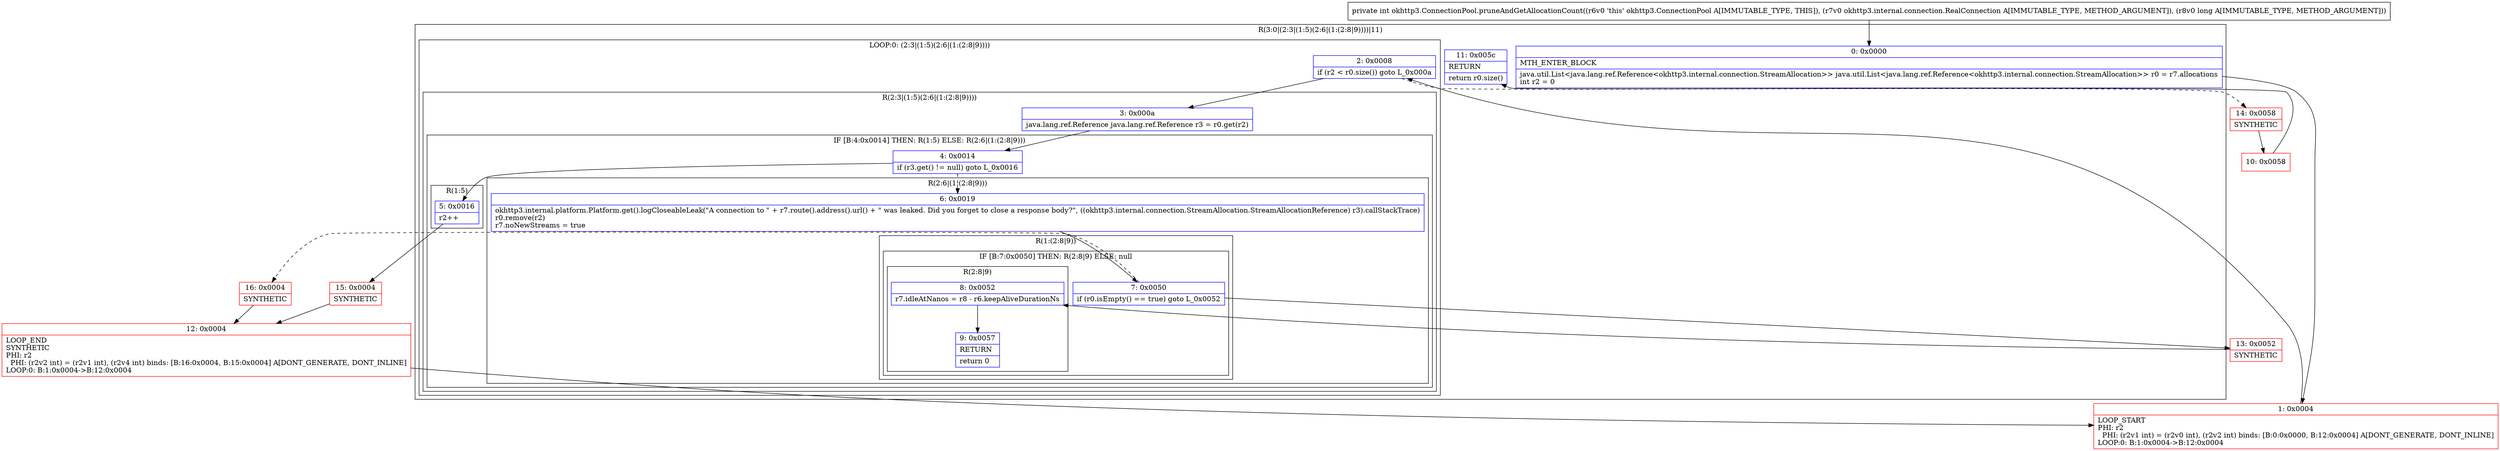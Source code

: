 digraph "CFG forokhttp3.ConnectionPool.pruneAndGetAllocationCount(Lokhttp3\/internal\/connection\/RealConnection;J)I" {
subgraph cluster_Region_134783219 {
label = "R(3:0|(2:3|(1:5)(2:6|(1:(2:8|9))))|11)";
node [shape=record,color=blue];
Node_0 [shape=record,label="{0\:\ 0x0000|MTH_ENTER_BLOCK\l|java.util.List\<java.lang.ref.Reference\<okhttp3.internal.connection.StreamAllocation\>\> java.util.List\<java.lang.ref.Reference\<okhttp3.internal.connection.StreamAllocation\>\> r0 = r7.allocations\lint r2 = 0\l}"];
subgraph cluster_LoopRegion_1501955811 {
label = "LOOP:0: (2:3|(1:5)(2:6|(1:(2:8|9))))";
node [shape=record,color=blue];
Node_2 [shape=record,label="{2\:\ 0x0008|if (r2 \< r0.size()) goto L_0x000a\l}"];
subgraph cluster_Region_288704834 {
label = "R(2:3|(1:5)(2:6|(1:(2:8|9))))";
node [shape=record,color=blue];
Node_3 [shape=record,label="{3\:\ 0x000a|java.lang.ref.Reference java.lang.ref.Reference r3 = r0.get(r2)\l}"];
subgraph cluster_IfRegion_1796795081 {
label = "IF [B:4:0x0014] THEN: R(1:5) ELSE: R(2:6|(1:(2:8|9)))";
node [shape=record,color=blue];
Node_4 [shape=record,label="{4\:\ 0x0014|if (r3.get() != null) goto L_0x0016\l}"];
subgraph cluster_Region_1356650185 {
label = "R(1:5)";
node [shape=record,color=blue];
Node_5 [shape=record,label="{5\:\ 0x0016|r2++\l}"];
}
subgraph cluster_Region_1950766919 {
label = "R(2:6|(1:(2:8|9)))";
node [shape=record,color=blue];
Node_6 [shape=record,label="{6\:\ 0x0019|okhttp3.internal.platform.Platform.get().logCloseableLeak(\"A connection to \" + r7.route().address().url() + \" was leaked. Did you forget to close a response body?\", ((okhttp3.internal.connection.StreamAllocation.StreamAllocationReference) r3).callStackTrace)\lr0.remove(r2)\lr7.noNewStreams = true\l}"];
subgraph cluster_Region_1170754266 {
label = "R(1:(2:8|9))";
node [shape=record,color=blue];
subgraph cluster_IfRegion_964984324 {
label = "IF [B:7:0x0050] THEN: R(2:8|9) ELSE: null";
node [shape=record,color=blue];
Node_7 [shape=record,label="{7\:\ 0x0050|if (r0.isEmpty() == true) goto L_0x0052\l}"];
subgraph cluster_Region_822549328 {
label = "R(2:8|9)";
node [shape=record,color=blue];
Node_8 [shape=record,label="{8\:\ 0x0052|r7.idleAtNanos = r8 \- r6.keepAliveDurationNs\l}"];
Node_9 [shape=record,label="{9\:\ 0x0057|RETURN\l|return 0\l}"];
}
}
}
}
}
}
}
Node_11 [shape=record,label="{11\:\ 0x005c|RETURN\l|return r0.size()\l}"];
}
Node_1 [shape=record,color=red,label="{1\:\ 0x0004|LOOP_START\lPHI: r2 \l  PHI: (r2v1 int) = (r2v0 int), (r2v2 int) binds: [B:0:0x0000, B:12:0x0004] A[DONT_GENERATE, DONT_INLINE]\lLOOP:0: B:1:0x0004\-\>B:12:0x0004\l}"];
Node_10 [shape=record,color=red,label="{10\:\ 0x0058}"];
Node_12 [shape=record,color=red,label="{12\:\ 0x0004|LOOP_END\lSYNTHETIC\lPHI: r2 \l  PHI: (r2v2 int) = (r2v1 int), (r2v4 int) binds: [B:16:0x0004, B:15:0x0004] A[DONT_GENERATE, DONT_INLINE]\lLOOP:0: B:1:0x0004\-\>B:12:0x0004\l}"];
Node_13 [shape=record,color=red,label="{13\:\ 0x0052|SYNTHETIC\l}"];
Node_14 [shape=record,color=red,label="{14\:\ 0x0058|SYNTHETIC\l}"];
Node_15 [shape=record,color=red,label="{15\:\ 0x0004|SYNTHETIC\l}"];
Node_16 [shape=record,color=red,label="{16\:\ 0x0004|SYNTHETIC\l}"];
MethodNode[shape=record,label="{private int okhttp3.ConnectionPool.pruneAndGetAllocationCount((r6v0 'this' okhttp3.ConnectionPool A[IMMUTABLE_TYPE, THIS]), (r7v0 okhttp3.internal.connection.RealConnection A[IMMUTABLE_TYPE, METHOD_ARGUMENT]), (r8v0 long A[IMMUTABLE_TYPE, METHOD_ARGUMENT])) }"];
MethodNode -> Node_0;
Node_0 -> Node_1;
Node_2 -> Node_3;
Node_2 -> Node_14[style=dashed];
Node_3 -> Node_4;
Node_4 -> Node_5;
Node_4 -> Node_6[style=dashed];
Node_5 -> Node_15;
Node_6 -> Node_7;
Node_7 -> Node_13;
Node_7 -> Node_16[style=dashed];
Node_8 -> Node_9;
Node_1 -> Node_2;
Node_10 -> Node_11;
Node_12 -> Node_1;
Node_13 -> Node_8;
Node_14 -> Node_10;
Node_15 -> Node_12;
Node_16 -> Node_12;
}

